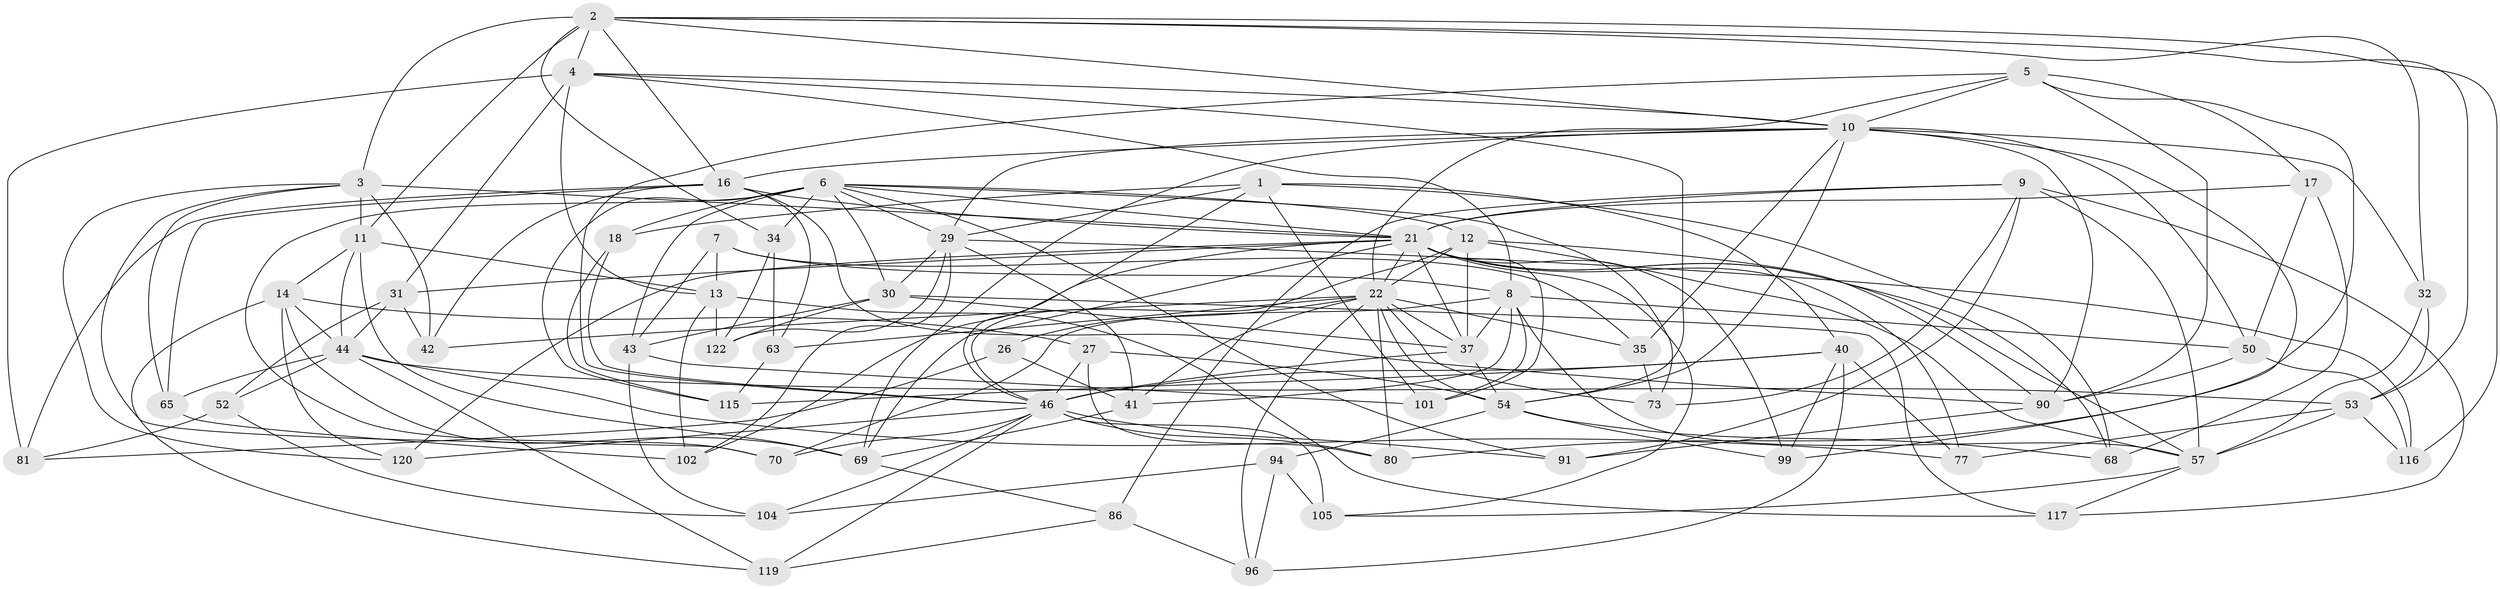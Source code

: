 // original degree distribution, {4: 1.0}
// Generated by graph-tools (version 1.1) at 2025/16/03/09/25 04:16:34]
// undirected, 64 vertices, 184 edges
graph export_dot {
graph [start="1"]
  node [color=gray90,style=filled];
  1 [super="+20"];
  2 [super="+82+118"];
  3 [super="+72"];
  4 [super="+19+79"];
  5 [super="+66"];
  6 [super="+59+24"];
  7;
  8 [super="+64"];
  9 [super="+100"];
  10 [super="+61+15"];
  11 [super="+112+106"];
  12 [super="+39"];
  13 [super="+114"];
  14 [super="+25"];
  16 [super="+49"];
  17;
  18;
  21 [super="+45+113+28"];
  22 [super="+23+47+36"];
  26;
  27;
  29 [super="+38+98"];
  30 [super="+109"];
  31 [super="+56"];
  32;
  34;
  35;
  37 [super="+67+88"];
  40 [super="+124"];
  41 [super="+71"];
  42;
  43 [super="+121"];
  44 [super="+128+74"];
  46 [super="+84+48"];
  50 [super="+103"];
  52;
  53 [super="+93"];
  54 [super="+87+62"];
  57 [super="+95+58"];
  63;
  65;
  68;
  69 [super="+97"];
  70;
  73;
  77;
  80;
  81;
  86;
  90 [super="+107"];
  91;
  94;
  96;
  99;
  101;
  102;
  104;
  105;
  115;
  116;
  117;
  119;
  120;
  122;
  1 -- 101;
  1 -- 46;
  1 -- 29;
  1 -- 40;
  1 -- 18;
  1 -- 68;
  2 -- 32;
  2 -- 34;
  2 -- 116;
  2 -- 11 [weight=2];
  2 -- 53;
  2 -- 16;
  2 -- 4;
  2 -- 3;
  2 -- 10;
  3 -- 120;
  3 -- 42;
  3 -- 65;
  3 -- 21;
  3 -- 70;
  3 -- 11 [weight=2];
  4 -- 8;
  4 -- 31;
  4 -- 81;
  4 -- 13;
  4 -- 54;
  4 -- 10 [weight=2];
  5 -- 17;
  5 -- 80;
  5 -- 10;
  5 -- 46;
  5 -- 22;
  5 -- 90;
  6 -- 34;
  6 -- 18;
  6 -- 70;
  6 -- 43 [weight=2];
  6 -- 115;
  6 -- 73;
  6 -- 91;
  6 -- 30;
  6 -- 29;
  6 -- 12;
  6 -- 21;
  7 -- 35;
  7 -- 43;
  7 -- 8;
  7 -- 13;
  8 -- 50;
  8 -- 101;
  8 -- 70;
  8 -- 57;
  8 -- 41;
  8 -- 37;
  9 -- 86;
  9 -- 117;
  9 -- 73;
  9 -- 91;
  9 -- 57;
  9 -- 21;
  10 -- 69;
  10 -- 90;
  10 -- 54;
  10 -- 32;
  10 -- 16;
  10 -- 50 [weight=2];
  10 -- 99;
  10 -- 35;
  10 -- 29;
  11 -- 14;
  11 -- 69;
  11 -- 13;
  11 -- 44;
  12 -- 57;
  12 -- 90;
  12 -- 22;
  12 -- 37;
  12 -- 46;
  13 -- 117;
  13 -- 122;
  13 -- 102;
  14 -- 120;
  14 -- 119;
  14 -- 27;
  14 -- 69;
  14 -- 44;
  16 -- 90;
  16 -- 65;
  16 -- 42;
  16 -- 81;
  16 -- 63;
  16 -- 21;
  17 -- 50;
  17 -- 68;
  17 -- 21;
  18 -- 115;
  18 -- 46;
  21 -- 120;
  21 -- 101;
  21 -- 99;
  21 -- 105;
  21 -- 31 [weight=2];
  21 -- 22 [weight=2];
  21 -- 68;
  21 -- 37 [weight=2];
  21 -- 69;
  21 -- 102;
  21 -- 77;
  21 -- 57;
  22 -- 42;
  22 -- 37;
  22 -- 54;
  22 -- 96;
  22 -- 80;
  22 -- 35;
  22 -- 73;
  22 -- 26;
  22 -- 41;
  22 -- 63;
  26 -- 41 [weight=2];
  26 -- 81;
  27 -- 80;
  27 -- 54;
  27 -- 46;
  29 -- 122;
  29 -- 30;
  29 -- 41;
  29 -- 102;
  29 -- 116;
  30 -- 122;
  30 -- 43;
  30 -- 117;
  30 -- 37;
  31 -- 42;
  31 -- 52;
  31 -- 44;
  32 -- 53;
  32 -- 57;
  34 -- 122;
  34 -- 63;
  35 -- 73;
  37 -- 54;
  37 -- 46;
  40 -- 115;
  40 -- 96;
  40 -- 99;
  40 -- 77;
  40 -- 46;
  41 -- 69;
  43 -- 101;
  43 -- 104;
  44 -- 53;
  44 -- 119;
  44 -- 65;
  44 -- 77;
  44 -- 52;
  46 -- 80;
  46 -- 119;
  46 -- 105;
  46 -- 91;
  46 -- 104;
  46 -- 70;
  46 -- 120;
  50 -- 116;
  50 -- 90;
  52 -- 104;
  52 -- 81;
  53 -- 77;
  53 -- 57;
  53 -- 116;
  54 -- 68;
  54 -- 94;
  54 -- 99;
  57 -- 117;
  57 -- 105;
  63 -- 115;
  65 -- 102;
  69 -- 86;
  86 -- 119;
  86 -- 96;
  90 -- 91;
  94 -- 96;
  94 -- 104;
  94 -- 105;
}
